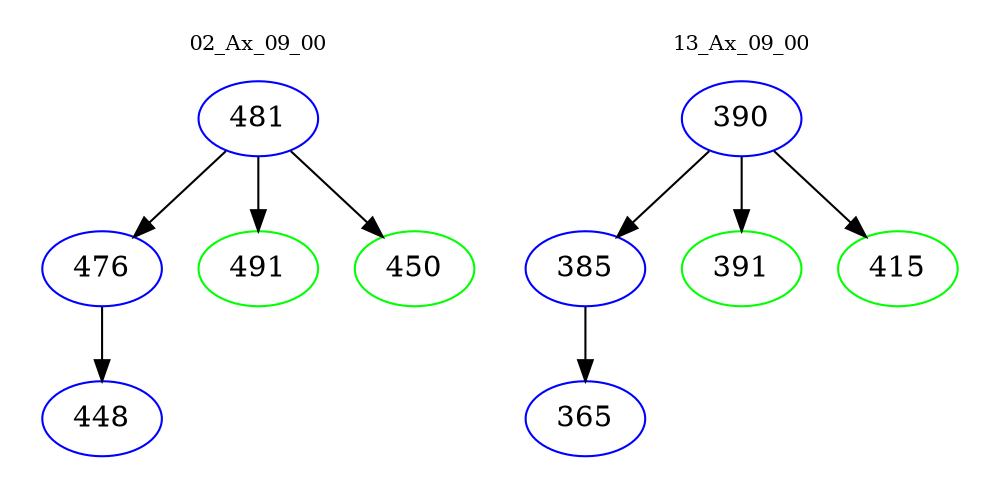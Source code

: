 digraph{
subgraph cluster_0 {
color = white
label = "02_Ax_09_00";
fontsize=10;
T0_481 [label="481", color="blue"]
T0_481 -> T0_476 [color="black"]
T0_476 [label="476", color="blue"]
T0_476 -> T0_448 [color="black"]
T0_448 [label="448", color="blue"]
T0_481 -> T0_491 [color="black"]
T0_491 [label="491", color="green"]
T0_481 -> T0_450 [color="black"]
T0_450 [label="450", color="green"]
}
subgraph cluster_1 {
color = white
label = "13_Ax_09_00";
fontsize=10;
T1_390 [label="390", color="blue"]
T1_390 -> T1_385 [color="black"]
T1_385 [label="385", color="blue"]
T1_385 -> T1_365 [color="black"]
T1_365 [label="365", color="blue"]
T1_390 -> T1_391 [color="black"]
T1_391 [label="391", color="green"]
T1_390 -> T1_415 [color="black"]
T1_415 [label="415", color="green"]
}
}

